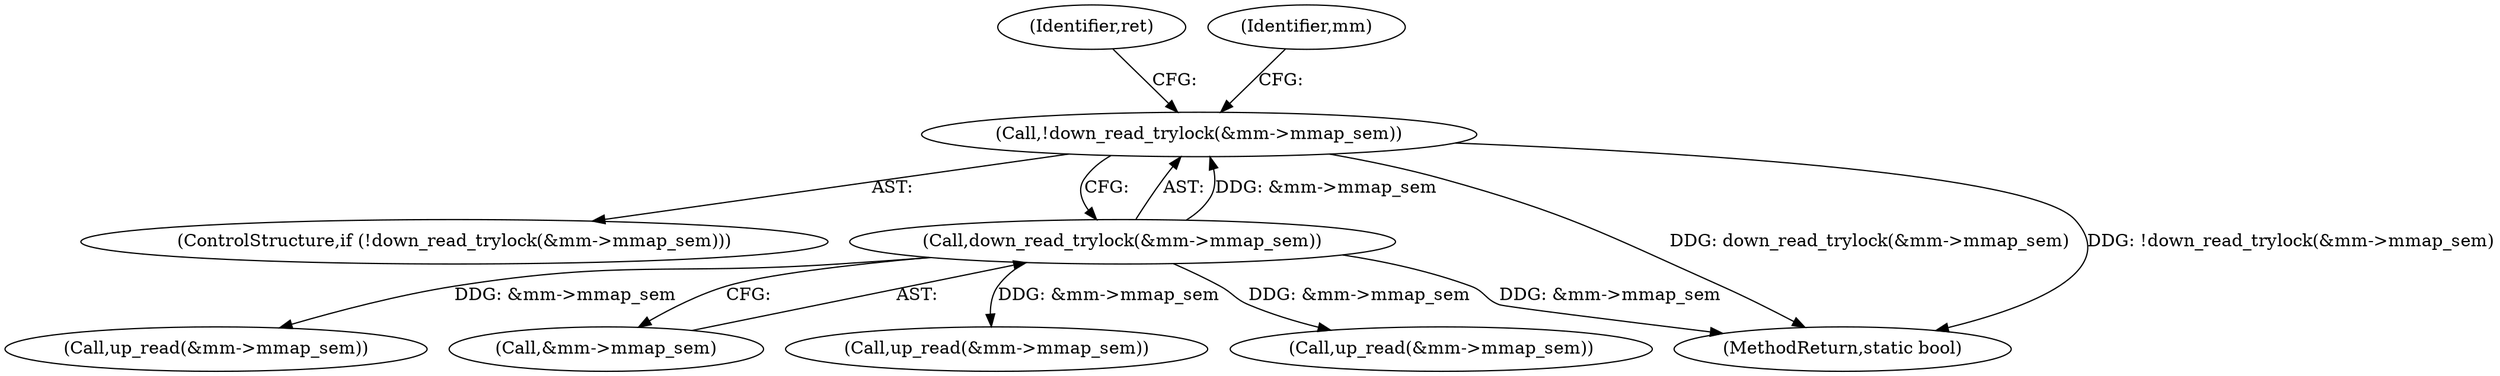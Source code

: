 digraph "0_linux_687cb0884a714ff484d038e9190edc874edcf146@API" {
"1000119" [label="(Call,!down_read_trylock(&mm->mmap_sem))"];
"1000120" [label="(Call,down_read_trylock(&mm->mmap_sem))"];
"1000120" [label="(Call,down_read_trylock(&mm->mmap_sem))"];
"1000127" [label="(Identifier,ret)"];
"1000136" [label="(Identifier,mm)"];
"1000252" [label="(Call,up_read(&mm->mmap_sem))"];
"1000118" [label="(ControlStructure,if (!down_read_trylock(&mm->mmap_sem)))"];
"1000121" [label="(Call,&mm->mmap_sem)"];
"1000119" [label="(Call,!down_read_trylock(&mm->mmap_sem))"];
"1000154" [label="(Call,up_read(&mm->mmap_sem))"];
"1000267" [label="(MethodReturn,static bool)"];
"1000138" [label="(Call,up_read(&mm->mmap_sem))"];
"1000119" -> "1000118"  [label="AST: "];
"1000119" -> "1000120"  [label="CFG: "];
"1000120" -> "1000119"  [label="AST: "];
"1000127" -> "1000119"  [label="CFG: "];
"1000136" -> "1000119"  [label="CFG: "];
"1000119" -> "1000267"  [label="DDG: down_read_trylock(&mm->mmap_sem)"];
"1000119" -> "1000267"  [label="DDG: !down_read_trylock(&mm->mmap_sem)"];
"1000120" -> "1000119"  [label="DDG: &mm->mmap_sem"];
"1000120" -> "1000121"  [label="CFG: "];
"1000121" -> "1000120"  [label="AST: "];
"1000120" -> "1000267"  [label="DDG: &mm->mmap_sem"];
"1000120" -> "1000138"  [label="DDG: &mm->mmap_sem"];
"1000120" -> "1000154"  [label="DDG: &mm->mmap_sem"];
"1000120" -> "1000252"  [label="DDG: &mm->mmap_sem"];
}
